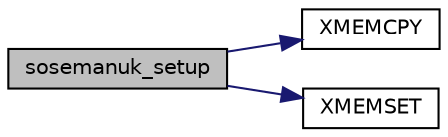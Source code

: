 digraph "sosemanuk_setup"
{
 // LATEX_PDF_SIZE
  edge [fontname="Helvetica",fontsize="10",labelfontname="Helvetica",labelfontsize="10"];
  node [fontname="Helvetica",fontsize="10",shape=record];
  rankdir="LR";
  Node36 [label="sosemanuk_setup",height=0.2,width=0.4,color="black", fillcolor="grey75", style="filled", fontcolor="black",tooltip=" "];
  Node36 -> Node37 [color="midnightblue",fontsize="10",style="solid"];
  Node37 [label="XMEMCPY",height=0.2,width=0.4,color="black", fillcolor="white", style="filled",URL="$tomcrypt__cfg_8h.html#a7691dd48d60d5fc6daf2fa7ec4c55e12",tooltip=" "];
  Node36 -> Node38 [color="midnightblue",fontsize="10",style="solid"];
  Node38 [label="XMEMSET",height=0.2,width=0.4,color="black", fillcolor="white", style="filled",URL="$tomcrypt__cfg_8h.html#aa3c34a6f6c61de7da9258b5a30e32c2f",tooltip=" "];
}
